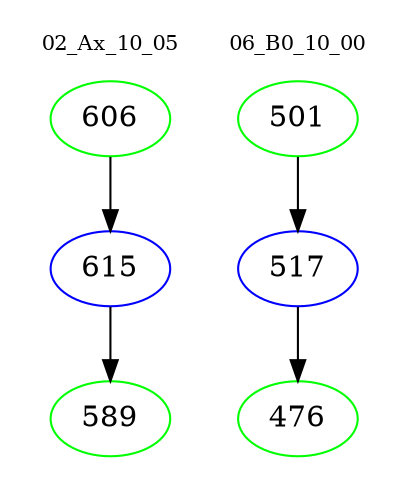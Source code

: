 digraph{
subgraph cluster_0 {
color = white
label = "02_Ax_10_05";
fontsize=10;
T0_606 [label="606", color="green"]
T0_606 -> T0_615 [color="black"]
T0_615 [label="615", color="blue"]
T0_615 -> T0_589 [color="black"]
T0_589 [label="589", color="green"]
}
subgraph cluster_1 {
color = white
label = "06_B0_10_00";
fontsize=10;
T1_501 [label="501", color="green"]
T1_501 -> T1_517 [color="black"]
T1_517 [label="517", color="blue"]
T1_517 -> T1_476 [color="black"]
T1_476 [label="476", color="green"]
}
}
